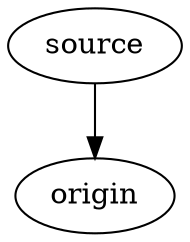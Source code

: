 digraph mainmap
{
	/* Note: URL must be in caps and quotes must be doubles. */

	URL = "http://savage.net.au/maps/demo.2.1.html";
	source [URL = "http://savage.net.au/maps/demo.2.2.html"];
	source -> origin [URL = "/maps/demo.2.3.html"];
}

